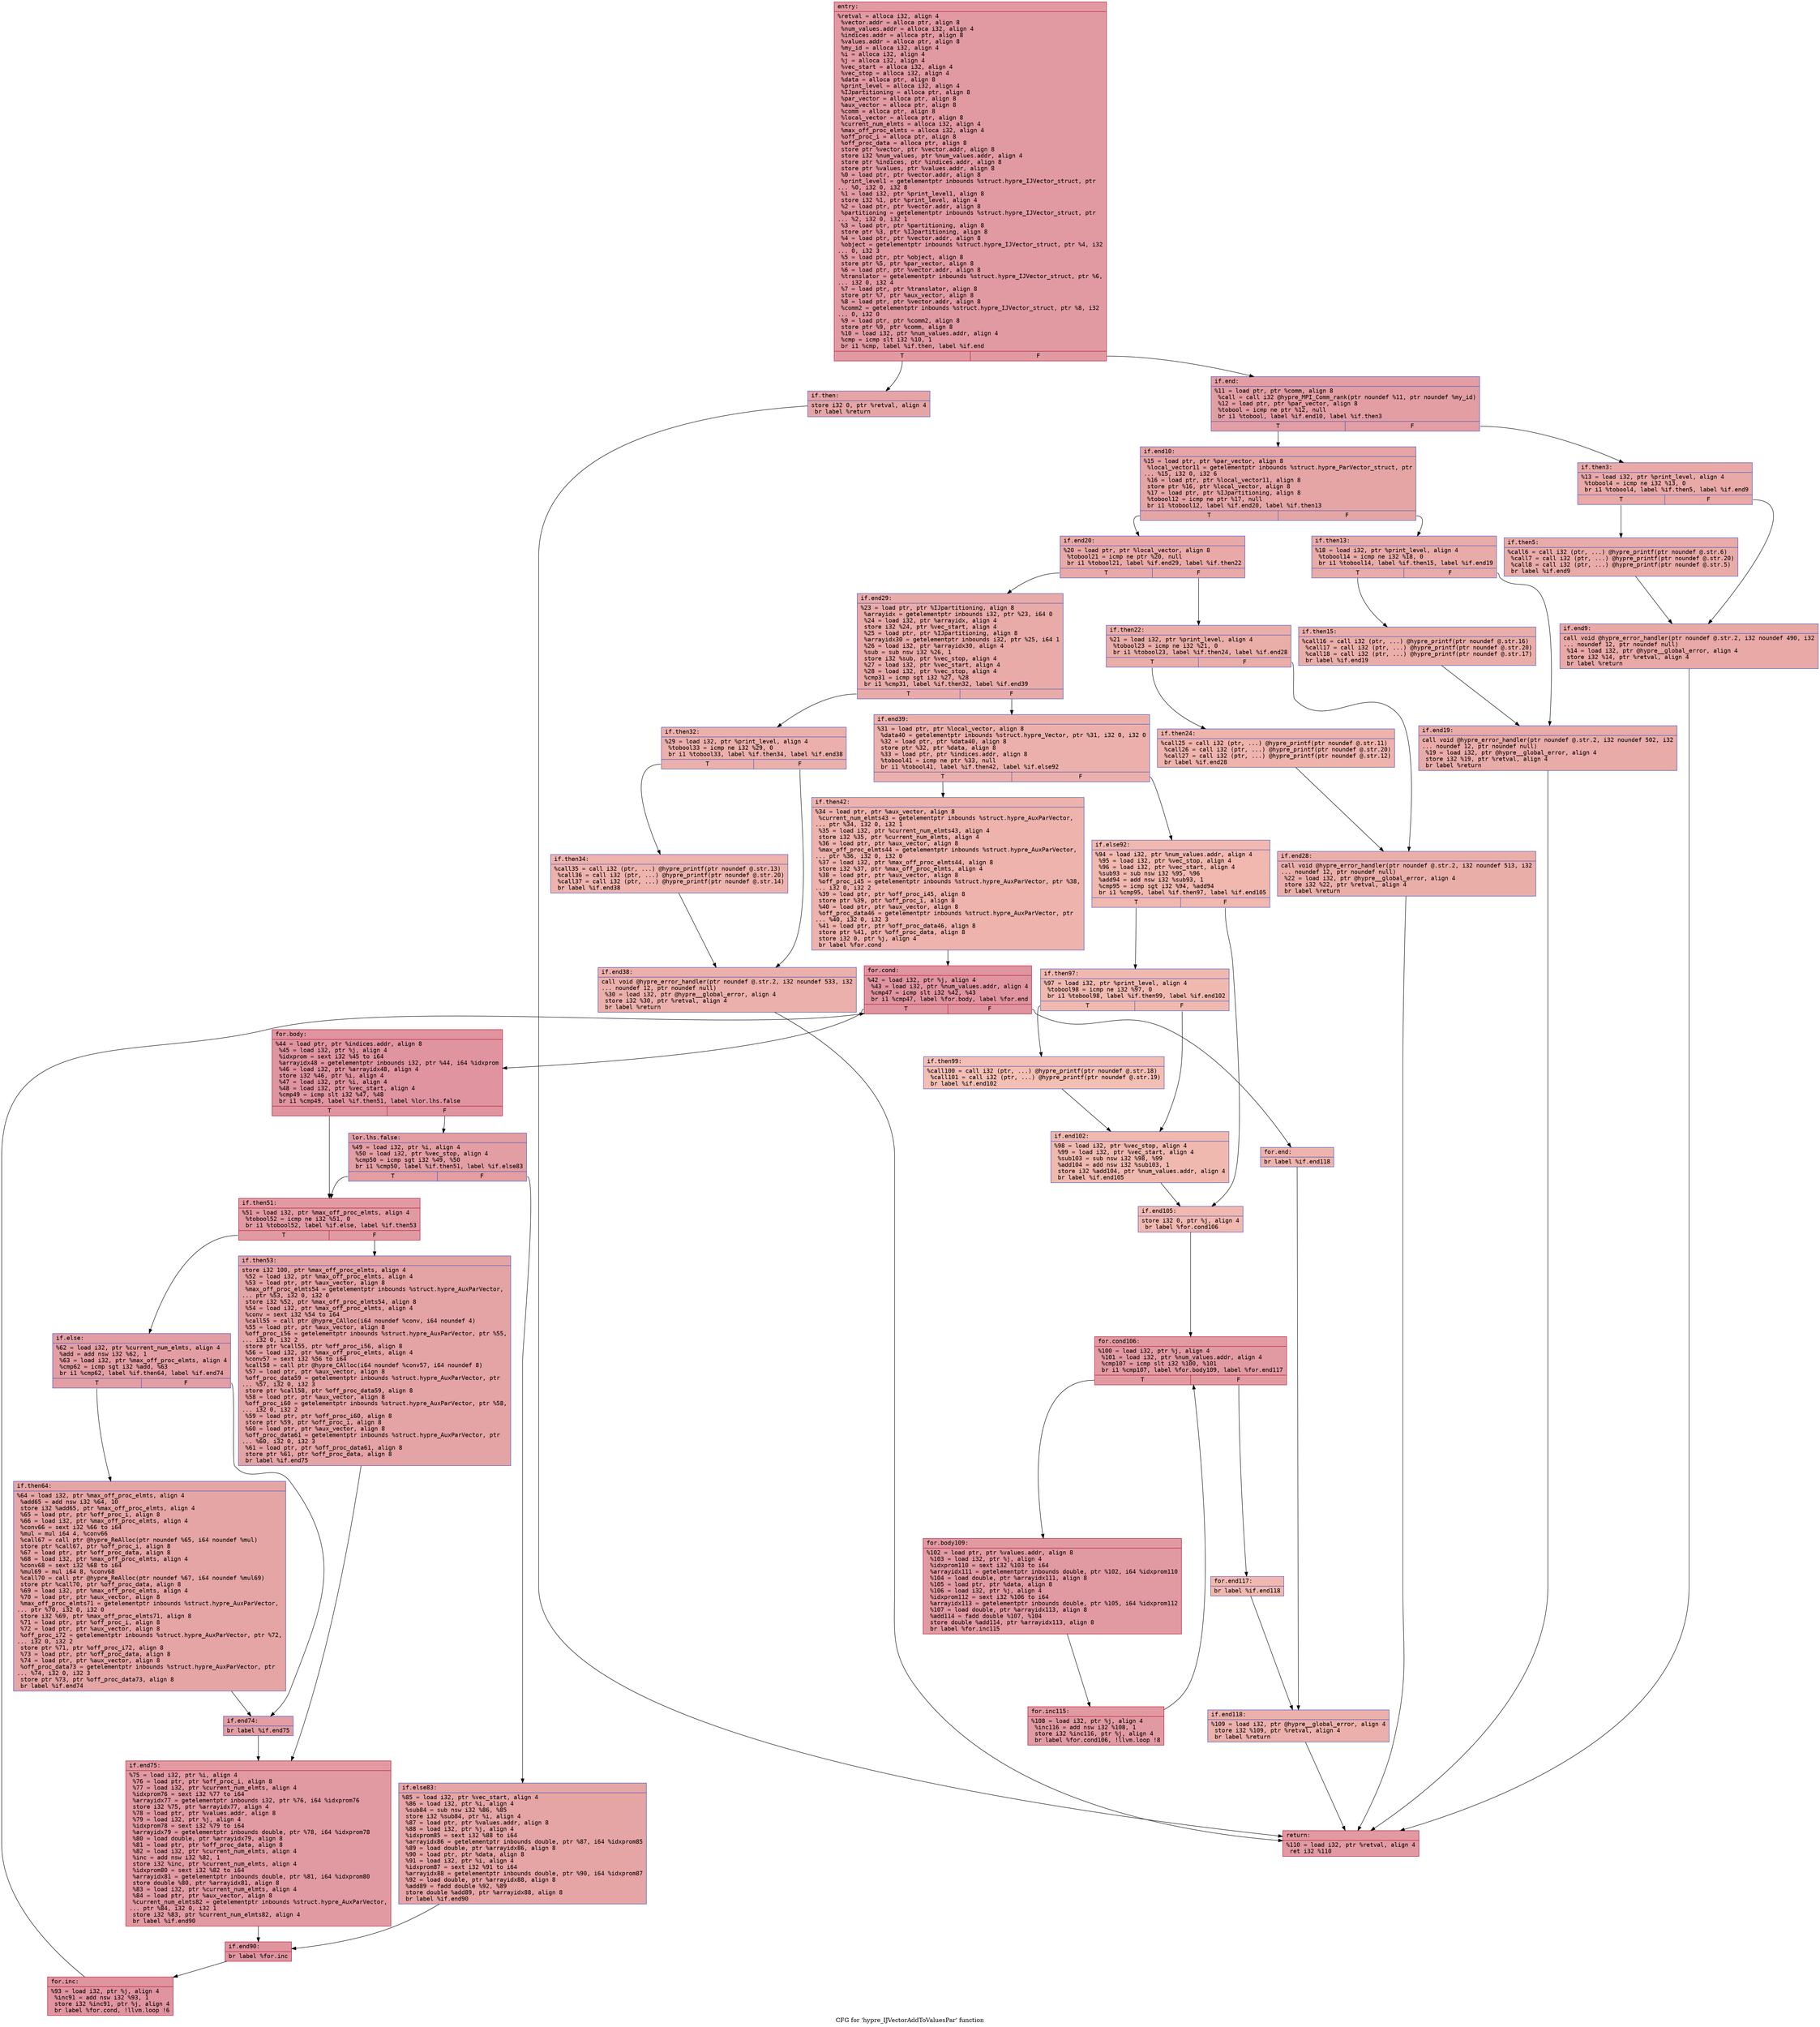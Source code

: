digraph "CFG for 'hypre_IJVectorAddToValuesPar' function" {
	label="CFG for 'hypre_IJVectorAddToValuesPar' function";

	Node0x563aadd552a0 [shape=record,color="#b70d28ff", style=filled, fillcolor="#bb1b2c70" fontname="Courier",label="{entry:\l|  %retval = alloca i32, align 4\l  %vector.addr = alloca ptr, align 8\l  %num_values.addr = alloca i32, align 4\l  %indices.addr = alloca ptr, align 8\l  %values.addr = alloca ptr, align 8\l  %my_id = alloca i32, align 4\l  %i = alloca i32, align 4\l  %j = alloca i32, align 4\l  %vec_start = alloca i32, align 4\l  %vec_stop = alloca i32, align 4\l  %data = alloca ptr, align 8\l  %print_level = alloca i32, align 4\l  %IJpartitioning = alloca ptr, align 8\l  %par_vector = alloca ptr, align 8\l  %aux_vector = alloca ptr, align 8\l  %comm = alloca ptr, align 8\l  %local_vector = alloca ptr, align 8\l  %current_num_elmts = alloca i32, align 4\l  %max_off_proc_elmts = alloca i32, align 4\l  %off_proc_i = alloca ptr, align 8\l  %off_proc_data = alloca ptr, align 8\l  store ptr %vector, ptr %vector.addr, align 8\l  store i32 %num_values, ptr %num_values.addr, align 4\l  store ptr %indices, ptr %indices.addr, align 8\l  store ptr %values, ptr %values.addr, align 8\l  %0 = load ptr, ptr %vector.addr, align 8\l  %print_level1 = getelementptr inbounds %struct.hypre_IJVector_struct, ptr\l... %0, i32 0, i32 8\l  %1 = load i32, ptr %print_level1, align 8\l  store i32 %1, ptr %print_level, align 4\l  %2 = load ptr, ptr %vector.addr, align 8\l  %partitioning = getelementptr inbounds %struct.hypre_IJVector_struct, ptr\l... %2, i32 0, i32 1\l  %3 = load ptr, ptr %partitioning, align 8\l  store ptr %3, ptr %IJpartitioning, align 8\l  %4 = load ptr, ptr %vector.addr, align 8\l  %object = getelementptr inbounds %struct.hypre_IJVector_struct, ptr %4, i32\l... 0, i32 3\l  %5 = load ptr, ptr %object, align 8\l  store ptr %5, ptr %par_vector, align 8\l  %6 = load ptr, ptr %vector.addr, align 8\l  %translator = getelementptr inbounds %struct.hypre_IJVector_struct, ptr %6,\l... i32 0, i32 4\l  %7 = load ptr, ptr %translator, align 8\l  store ptr %7, ptr %aux_vector, align 8\l  %8 = load ptr, ptr %vector.addr, align 8\l  %comm2 = getelementptr inbounds %struct.hypre_IJVector_struct, ptr %8, i32\l... 0, i32 0\l  %9 = load ptr, ptr %comm2, align 8\l  store ptr %9, ptr %comm, align 8\l  %10 = load i32, ptr %num_values.addr, align 4\l  %cmp = icmp slt i32 %10, 1\l  br i1 %cmp, label %if.then, label %if.end\l|{<s0>T|<s1>F}}"];
	Node0x563aadd552a0:s0 -> Node0x563aadd48110[tooltip="entry -> if.then\nProbability 37.50%" ];
	Node0x563aadd552a0:s1 -> Node0x563aadd48180[tooltip="entry -> if.end\nProbability 62.50%" ];
	Node0x563aadd48110 [shape=record,color="#3d50c3ff", style=filled, fillcolor="#c5333470" fontname="Courier",label="{if.then:\l|  store i32 0, ptr %retval, align 4\l  br label %return\l}"];
	Node0x563aadd48110 -> Node0x563aadd48340[tooltip="if.then -> return\nProbability 100.00%" ];
	Node0x563aadd48180 [shape=record,color="#3d50c3ff", style=filled, fillcolor="#be242e70" fontname="Courier",label="{if.end:\l|  %11 = load ptr, ptr %comm, align 8\l  %call = call i32 @hypre_MPI_Comm_rank(ptr noundef %11, ptr noundef %my_id)\l  %12 = load ptr, ptr %par_vector, align 8\l  %tobool = icmp ne ptr %12, null\l  br i1 %tobool, label %if.end10, label %if.then3\l|{<s0>T|<s1>F}}"];
	Node0x563aadd48180:s0 -> Node0x563aadd5ea00[tooltip="if.end -> if.end10\nProbability 62.50%" ];
	Node0x563aadd48180:s1 -> Node0x563aadd5ea50[tooltip="if.end -> if.then3\nProbability 37.50%" ];
	Node0x563aadd5ea50 [shape=record,color="#3d50c3ff", style=filled, fillcolor="#ca3b3770" fontname="Courier",label="{if.then3:\l|  %13 = load i32, ptr %print_level, align 4\l  %tobool4 = icmp ne i32 %13, 0\l  br i1 %tobool4, label %if.then5, label %if.end9\l|{<s0>T|<s1>F}}"];
	Node0x563aadd5ea50:s0 -> Node0x563aadd5ec60[tooltip="if.then3 -> if.then5\nProbability 62.50%" ];
	Node0x563aadd5ea50:s1 -> Node0x563aadd5ece0[tooltip="if.then3 -> if.end9\nProbability 37.50%" ];
	Node0x563aadd5ec60 [shape=record,color="#3d50c3ff", style=filled, fillcolor="#cc403a70" fontname="Courier",label="{if.then5:\l|  %call6 = call i32 (ptr, ...) @hypre_printf(ptr noundef @.str.6)\l  %call7 = call i32 (ptr, ...) @hypre_printf(ptr noundef @.str.20)\l  %call8 = call i32 (ptr, ...) @hypre_printf(ptr noundef @.str.5)\l  br label %if.end9\l}"];
	Node0x563aadd5ec60 -> Node0x563aadd5ece0[tooltip="if.then5 -> if.end9\nProbability 100.00%" ];
	Node0x563aadd5ece0 [shape=record,color="#3d50c3ff", style=filled, fillcolor="#ca3b3770" fontname="Courier",label="{if.end9:\l|  call void @hypre_error_handler(ptr noundef @.str.2, i32 noundef 490, i32\l... noundef 12, ptr noundef null)\l  %14 = load i32, ptr @hypre__global_error, align 4\l  store i32 %14, ptr %retval, align 4\l  br label %return\l}"];
	Node0x563aadd5ece0 -> Node0x563aadd48340[tooltip="if.end9 -> return\nProbability 100.00%" ];
	Node0x563aadd5ea00 [shape=record,color="#3d50c3ff", style=filled, fillcolor="#c5333470" fontname="Courier",label="{if.end10:\l|  %15 = load ptr, ptr %par_vector, align 8\l  %local_vector11 = getelementptr inbounds %struct.hypre_ParVector_struct, ptr\l... %15, i32 0, i32 6\l  %16 = load ptr, ptr %local_vector11, align 8\l  store ptr %16, ptr %local_vector, align 8\l  %17 = load ptr, ptr %IJpartitioning, align 8\l  %tobool12 = icmp ne ptr %17, null\l  br i1 %tobool12, label %if.end20, label %if.then13\l|{<s0>T|<s1>F}}"];
	Node0x563aadd5ea00:s0 -> Node0x563aadd5f8c0[tooltip="if.end10 -> if.end20\nProbability 62.50%" ];
	Node0x563aadd5ea00:s1 -> Node0x563aadd5f940[tooltip="if.end10 -> if.then13\nProbability 37.50%" ];
	Node0x563aadd5f940 [shape=record,color="#3d50c3ff", style=filled, fillcolor="#cc403a70" fontname="Courier",label="{if.then13:\l|  %18 = load i32, ptr %print_level, align 4\l  %tobool14 = icmp ne i32 %18, 0\l  br i1 %tobool14, label %if.then15, label %if.end19\l|{<s0>T|<s1>F}}"];
	Node0x563aadd5f940:s0 -> Node0x563aadd601d0[tooltip="if.then13 -> if.then15\nProbability 62.50%" ];
	Node0x563aadd5f940:s1 -> Node0x563aadd60250[tooltip="if.then13 -> if.end19\nProbability 37.50%" ];
	Node0x563aadd601d0 [shape=record,color="#3d50c3ff", style=filled, fillcolor="#d0473d70" fontname="Courier",label="{if.then15:\l|  %call16 = call i32 (ptr, ...) @hypre_printf(ptr noundef @.str.16)\l  %call17 = call i32 (ptr, ...) @hypre_printf(ptr noundef @.str.20)\l  %call18 = call i32 (ptr, ...) @hypre_printf(ptr noundef @.str.17)\l  br label %if.end19\l}"];
	Node0x563aadd601d0 -> Node0x563aadd60250[tooltip="if.then15 -> if.end19\nProbability 100.00%" ];
	Node0x563aadd60250 [shape=record,color="#3d50c3ff", style=filled, fillcolor="#cc403a70" fontname="Courier",label="{if.end19:\l|  call void @hypre_error_handler(ptr noundef @.str.2, i32 noundef 502, i32\l... noundef 12, ptr noundef null)\l  %19 = load i32, ptr @hypre__global_error, align 4\l  store i32 %19, ptr %retval, align 4\l  br label %return\l}"];
	Node0x563aadd60250 -> Node0x563aadd48340[tooltip="if.end19 -> return\nProbability 100.00%" ];
	Node0x563aadd5f8c0 [shape=record,color="#3d50c3ff", style=filled, fillcolor="#ca3b3770" fontname="Courier",label="{if.end20:\l|  %20 = load ptr, ptr %local_vector, align 8\l  %tobool21 = icmp ne ptr %20, null\l  br i1 %tobool21, label %if.end29, label %if.then22\l|{<s0>T|<s1>F}}"];
	Node0x563aadd5f8c0:s0 -> Node0x563aadd60ba0[tooltip="if.end20 -> if.end29\nProbability 62.50%" ];
	Node0x563aadd5f8c0:s1 -> Node0x563aadd60bf0[tooltip="if.end20 -> if.then22\nProbability 37.50%" ];
	Node0x563aadd60bf0 [shape=record,color="#3d50c3ff", style=filled, fillcolor="#d0473d70" fontname="Courier",label="{if.then22:\l|  %21 = load i32, ptr %print_level, align 4\l  %tobool23 = icmp ne i32 %21, 0\l  br i1 %tobool23, label %if.then24, label %if.end28\l|{<s0>T|<s1>F}}"];
	Node0x563aadd60bf0:s0 -> Node0x563aadd60e60[tooltip="if.then22 -> if.then24\nProbability 62.50%" ];
	Node0x563aadd60bf0:s1 -> Node0x563aadd60ee0[tooltip="if.then22 -> if.end28\nProbability 37.50%" ];
	Node0x563aadd60e60 [shape=record,color="#3d50c3ff", style=filled, fillcolor="#d6524470" fontname="Courier",label="{if.then24:\l|  %call25 = call i32 (ptr, ...) @hypre_printf(ptr noundef @.str.11)\l  %call26 = call i32 (ptr, ...) @hypre_printf(ptr noundef @.str.20)\l  %call27 = call i32 (ptr, ...) @hypre_printf(ptr noundef @.str.12)\l  br label %if.end28\l}"];
	Node0x563aadd60e60 -> Node0x563aadd60ee0[tooltip="if.then24 -> if.end28\nProbability 100.00%" ];
	Node0x563aadd60ee0 [shape=record,color="#3d50c3ff", style=filled, fillcolor="#d0473d70" fontname="Courier",label="{if.end28:\l|  call void @hypre_error_handler(ptr noundef @.str.2, i32 noundef 513, i32\l... noundef 12, ptr noundef null)\l  %22 = load i32, ptr @hypre__global_error, align 4\l  store i32 %22, ptr %retval, align 4\l  br label %return\l}"];
	Node0x563aadd60ee0 -> Node0x563aadd48340[tooltip="if.end28 -> return\nProbability 100.00%" ];
	Node0x563aadd60ba0 [shape=record,color="#3d50c3ff", style=filled, fillcolor="#cc403a70" fontname="Courier",label="{if.end29:\l|  %23 = load ptr, ptr %IJpartitioning, align 8\l  %arrayidx = getelementptr inbounds i32, ptr %23, i64 0\l  %24 = load i32, ptr %arrayidx, align 4\l  store i32 %24, ptr %vec_start, align 4\l  %25 = load ptr, ptr %IJpartitioning, align 8\l  %arrayidx30 = getelementptr inbounds i32, ptr %25, i64 1\l  %26 = load i32, ptr %arrayidx30, align 4\l  %sub = sub nsw i32 %26, 1\l  store i32 %sub, ptr %vec_stop, align 4\l  %27 = load i32, ptr %vec_start, align 4\l  %28 = load i32, ptr %vec_stop, align 4\l  %cmp31 = icmp sgt i32 %27, %28\l  br i1 %cmp31, label %if.then32, label %if.end39\l|{<s0>T|<s1>F}}"];
	Node0x563aadd60ba0:s0 -> Node0x563aadd61dc0[tooltip="if.end29 -> if.then32\nProbability 50.00%" ];
	Node0x563aadd60ba0:s1 -> Node0x563aadd61e40[tooltip="if.end29 -> if.end39\nProbability 50.00%" ];
	Node0x563aadd61dc0 [shape=record,color="#3d50c3ff", style=filled, fillcolor="#d24b4070" fontname="Courier",label="{if.then32:\l|  %29 = load i32, ptr %print_level, align 4\l  %tobool33 = icmp ne i32 %29, 0\l  br i1 %tobool33, label %if.then34, label %if.end38\l|{<s0>T|<s1>F}}"];
	Node0x563aadd61dc0:s0 -> Node0x563aadd620b0[tooltip="if.then32 -> if.then34\nProbability 62.50%" ];
	Node0x563aadd61dc0:s1 -> Node0x563aadd62130[tooltip="if.then32 -> if.end38\nProbability 37.50%" ];
	Node0x563aadd620b0 [shape=record,color="#3d50c3ff", style=filled, fillcolor="#d6524470" fontname="Courier",label="{if.then34:\l|  %call35 = call i32 (ptr, ...) @hypre_printf(ptr noundef @.str.13)\l  %call36 = call i32 (ptr, ...) @hypre_printf(ptr noundef @.str.20)\l  %call37 = call i32 (ptr, ...) @hypre_printf(ptr noundef @.str.14)\l  br label %if.end38\l}"];
	Node0x563aadd620b0 -> Node0x563aadd62130[tooltip="if.then34 -> if.end38\nProbability 100.00%" ];
	Node0x563aadd62130 [shape=record,color="#3d50c3ff", style=filled, fillcolor="#d24b4070" fontname="Courier",label="{if.end38:\l|  call void @hypre_error_handler(ptr noundef @.str.2, i32 noundef 533, i32\l... noundef 12, ptr noundef null)\l  %30 = load i32, ptr @hypre__global_error, align 4\l  store i32 %30, ptr %retval, align 4\l  br label %return\l}"];
	Node0x563aadd62130 -> Node0x563aadd48340[tooltip="if.end38 -> return\nProbability 100.00%" ];
	Node0x563aadd61e40 [shape=record,color="#3d50c3ff", style=filled, fillcolor="#d24b4070" fontname="Courier",label="{if.end39:\l|  %31 = load ptr, ptr %local_vector, align 8\l  %data40 = getelementptr inbounds %struct.hypre_Vector, ptr %31, i32 0, i32 0\l  %32 = load ptr, ptr %data40, align 8\l  store ptr %32, ptr %data, align 8\l  %33 = load ptr, ptr %indices.addr, align 8\l  %tobool41 = icmp ne ptr %33, null\l  br i1 %tobool41, label %if.then42, label %if.else92\l|{<s0>T|<s1>F}}"];
	Node0x563aadd61e40:s0 -> Node0x563aadd62d20[tooltip="if.end39 -> if.then42\nProbability 62.50%" ];
	Node0x563aadd61e40:s1 -> Node0x563aadd62d70[tooltip="if.end39 -> if.else92\nProbability 37.50%" ];
	Node0x563aadd62d20 [shape=record,color="#3d50c3ff", style=filled, fillcolor="#d6524470" fontname="Courier",label="{if.then42:\l|  %34 = load ptr, ptr %aux_vector, align 8\l  %current_num_elmts43 = getelementptr inbounds %struct.hypre_AuxParVector,\l... ptr %34, i32 0, i32 1\l  %35 = load i32, ptr %current_num_elmts43, align 4\l  store i32 %35, ptr %current_num_elmts, align 4\l  %36 = load ptr, ptr %aux_vector, align 8\l  %max_off_proc_elmts44 = getelementptr inbounds %struct.hypre_AuxParVector,\l... ptr %36, i32 0, i32 0\l  %37 = load i32, ptr %max_off_proc_elmts44, align 8\l  store i32 %37, ptr %max_off_proc_elmts, align 4\l  %38 = load ptr, ptr %aux_vector, align 8\l  %off_proc_i45 = getelementptr inbounds %struct.hypre_AuxParVector, ptr %38,\l... i32 0, i32 2\l  %39 = load ptr, ptr %off_proc_i45, align 8\l  store ptr %39, ptr %off_proc_i, align 8\l  %40 = load ptr, ptr %aux_vector, align 8\l  %off_proc_data46 = getelementptr inbounds %struct.hypre_AuxParVector, ptr\l... %40, i32 0, i32 3\l  %41 = load ptr, ptr %off_proc_data46, align 8\l  store ptr %41, ptr %off_proc_data, align 8\l  store i32 0, ptr %j, align 4\l  br label %for.cond\l}"];
	Node0x563aadd62d20 -> Node0x563aadd639e0[tooltip="if.then42 -> for.cond\nProbability 100.00%" ];
	Node0x563aadd639e0 [shape=record,color="#b70d28ff", style=filled, fillcolor="#b70d2870" fontname="Courier",label="{for.cond:\l|  %42 = load i32, ptr %j, align 4\l  %43 = load i32, ptr %num_values.addr, align 4\l  %cmp47 = icmp slt i32 %42, %43\l  br i1 %cmp47, label %for.body, label %for.end\l|{<s0>T|<s1>F}}"];
	Node0x563aadd639e0:s0 -> Node0x563aadd63c30[tooltip="for.cond -> for.body\nProbability 96.88%" ];
	Node0x563aadd639e0:s1 -> Node0x563aadd63c80[tooltip="for.cond -> for.end\nProbability 3.12%" ];
	Node0x563aadd63c30 [shape=record,color="#b70d28ff", style=filled, fillcolor="#b70d2870" fontname="Courier",label="{for.body:\l|  %44 = load ptr, ptr %indices.addr, align 8\l  %45 = load i32, ptr %j, align 4\l  %idxprom = sext i32 %45 to i64\l  %arrayidx48 = getelementptr inbounds i32, ptr %44, i64 %idxprom\l  %46 = load i32, ptr %arrayidx48, align 4\l  store i32 %46, ptr %i, align 4\l  %47 = load i32, ptr %i, align 4\l  %48 = load i32, ptr %vec_start, align 4\l  %cmp49 = icmp slt i32 %47, %48\l  br i1 %cmp49, label %if.then51, label %lor.lhs.false\l|{<s0>T|<s1>F}}"];
	Node0x563aadd63c30:s0 -> Node0x563aadd64ae0[tooltip="for.body -> if.then51\nProbability 50.00%" ];
	Node0x563aadd63c30:s1 -> Node0x563aadd64b60[tooltip="for.body -> lor.lhs.false\nProbability 50.00%" ];
	Node0x563aadd64b60 [shape=record,color="#3d50c3ff", style=filled, fillcolor="#be242e70" fontname="Courier",label="{lor.lhs.false:\l|  %49 = load i32, ptr %i, align 4\l  %50 = load i32, ptr %vec_stop, align 4\l  %cmp50 = icmp sgt i32 %49, %50\l  br i1 %cmp50, label %if.then51, label %if.else83\l|{<s0>T|<s1>F}}"];
	Node0x563aadd64b60:s0 -> Node0x563aadd64ae0[tooltip="lor.lhs.false -> if.then51\nProbability 50.00%" ];
	Node0x563aadd64b60:s1 -> Node0x563aadd64e40[tooltip="lor.lhs.false -> if.else83\nProbability 50.00%" ];
	Node0x563aadd64ae0 [shape=record,color="#b70d28ff", style=filled, fillcolor="#bb1b2c70" fontname="Courier",label="{if.then51:\l|  %51 = load i32, ptr %max_off_proc_elmts, align 4\l  %tobool52 = icmp ne i32 %51, 0\l  br i1 %tobool52, label %if.else, label %if.then53\l|{<s0>T|<s1>F}}"];
	Node0x563aadd64ae0:s0 -> Node0x563aadd650e0[tooltip="if.then51 -> if.else\nProbability 62.50%" ];
	Node0x563aadd64ae0:s1 -> Node0x563aadd5f9c0[tooltip="if.then51 -> if.then53\nProbability 37.50%" ];
	Node0x563aadd5f9c0 [shape=record,color="#3d50c3ff", style=filled, fillcolor="#c32e3170" fontname="Courier",label="{if.then53:\l|  store i32 100, ptr %max_off_proc_elmts, align 4\l  %52 = load i32, ptr %max_off_proc_elmts, align 4\l  %53 = load ptr, ptr %aux_vector, align 8\l  %max_off_proc_elmts54 = getelementptr inbounds %struct.hypre_AuxParVector,\l... ptr %53, i32 0, i32 0\l  store i32 %52, ptr %max_off_proc_elmts54, align 8\l  %54 = load i32, ptr %max_off_proc_elmts, align 4\l  %conv = sext i32 %54 to i64\l  %call55 = call ptr @hypre_CAlloc(i64 noundef %conv, i64 noundef 4)\l  %55 = load ptr, ptr %aux_vector, align 8\l  %off_proc_i56 = getelementptr inbounds %struct.hypre_AuxParVector, ptr %55,\l... i32 0, i32 2\l  store ptr %call55, ptr %off_proc_i56, align 8\l  %56 = load i32, ptr %max_off_proc_elmts, align 4\l  %conv57 = sext i32 %56 to i64\l  %call58 = call ptr @hypre_CAlloc(i64 noundef %conv57, i64 noundef 8)\l  %57 = load ptr, ptr %aux_vector, align 8\l  %off_proc_data59 = getelementptr inbounds %struct.hypre_AuxParVector, ptr\l... %57, i32 0, i32 3\l  store ptr %call58, ptr %off_proc_data59, align 8\l  %58 = load ptr, ptr %aux_vector, align 8\l  %off_proc_i60 = getelementptr inbounds %struct.hypre_AuxParVector, ptr %58,\l... i32 0, i32 2\l  %59 = load ptr, ptr %off_proc_i60, align 8\l  store ptr %59, ptr %off_proc_i, align 8\l  %60 = load ptr, ptr %aux_vector, align 8\l  %off_proc_data61 = getelementptr inbounds %struct.hypre_AuxParVector, ptr\l... %60, i32 0, i32 3\l  %61 = load ptr, ptr %off_proc_data61, align 8\l  store ptr %61, ptr %off_proc_data, align 8\l  br label %if.end75\l}"];
	Node0x563aadd5f9c0 -> Node0x563aadd66a20[tooltip="if.then53 -> if.end75\nProbability 100.00%" ];
	Node0x563aadd650e0 [shape=record,color="#3d50c3ff", style=filled, fillcolor="#be242e70" fontname="Courier",label="{if.else:\l|  %62 = load i32, ptr %current_num_elmts, align 4\l  %add = add nsw i32 %62, 1\l  %63 = load i32, ptr %max_off_proc_elmts, align 4\l  %cmp62 = icmp sgt i32 %add, %63\l  br i1 %cmp62, label %if.then64, label %if.end74\l|{<s0>T|<s1>F}}"];
	Node0x563aadd650e0:s0 -> Node0x563aadd66d50[tooltip="if.else -> if.then64\nProbability 50.00%" ];
	Node0x563aadd650e0:s1 -> Node0x563aadd66da0[tooltip="if.else -> if.end74\nProbability 50.00%" ];
	Node0x563aadd66d50 [shape=record,color="#3d50c3ff", style=filled, fillcolor="#c5333470" fontname="Courier",label="{if.then64:\l|  %64 = load i32, ptr %max_off_proc_elmts, align 4\l  %add65 = add nsw i32 %64, 10\l  store i32 %add65, ptr %max_off_proc_elmts, align 4\l  %65 = load ptr, ptr %off_proc_i, align 8\l  %66 = load i32, ptr %max_off_proc_elmts, align 4\l  %conv66 = sext i32 %66 to i64\l  %mul = mul i64 4, %conv66\l  %call67 = call ptr @hypre_ReAlloc(ptr noundef %65, i64 noundef %mul)\l  store ptr %call67, ptr %off_proc_i, align 8\l  %67 = load ptr, ptr %off_proc_data, align 8\l  %68 = load i32, ptr %max_off_proc_elmts, align 4\l  %conv68 = sext i32 %68 to i64\l  %mul69 = mul i64 8, %conv68\l  %call70 = call ptr @hypre_ReAlloc(ptr noundef %67, i64 noundef %mul69)\l  store ptr %call70, ptr %off_proc_data, align 8\l  %69 = load i32, ptr %max_off_proc_elmts, align 4\l  %70 = load ptr, ptr %aux_vector, align 8\l  %max_off_proc_elmts71 = getelementptr inbounds %struct.hypre_AuxParVector,\l... ptr %70, i32 0, i32 0\l  store i32 %69, ptr %max_off_proc_elmts71, align 8\l  %71 = load ptr, ptr %off_proc_i, align 8\l  %72 = load ptr, ptr %aux_vector, align 8\l  %off_proc_i72 = getelementptr inbounds %struct.hypre_AuxParVector, ptr %72,\l... i32 0, i32 2\l  store ptr %71, ptr %off_proc_i72, align 8\l  %73 = load ptr, ptr %off_proc_data, align 8\l  %74 = load ptr, ptr %aux_vector, align 8\l  %off_proc_data73 = getelementptr inbounds %struct.hypre_AuxParVector, ptr\l... %74, i32 0, i32 3\l  store ptr %73, ptr %off_proc_data73, align 8\l  br label %if.end74\l}"];
	Node0x563aadd66d50 -> Node0x563aadd66da0[tooltip="if.then64 -> if.end74\nProbability 100.00%" ];
	Node0x563aadd66da0 [shape=record,color="#3d50c3ff", style=filled, fillcolor="#be242e70" fontname="Courier",label="{if.end74:\l|  br label %if.end75\l}"];
	Node0x563aadd66da0 -> Node0x563aadd66a20[tooltip="if.end74 -> if.end75\nProbability 100.00%" ];
	Node0x563aadd66a20 [shape=record,color="#b70d28ff", style=filled, fillcolor="#bb1b2c70" fontname="Courier",label="{if.end75:\l|  %75 = load i32, ptr %i, align 4\l  %76 = load ptr, ptr %off_proc_i, align 8\l  %77 = load i32, ptr %current_num_elmts, align 4\l  %idxprom76 = sext i32 %77 to i64\l  %arrayidx77 = getelementptr inbounds i32, ptr %76, i64 %idxprom76\l  store i32 %75, ptr %arrayidx77, align 4\l  %78 = load ptr, ptr %values.addr, align 8\l  %79 = load i32, ptr %j, align 4\l  %idxprom78 = sext i32 %79 to i64\l  %arrayidx79 = getelementptr inbounds double, ptr %78, i64 %idxprom78\l  %80 = load double, ptr %arrayidx79, align 8\l  %81 = load ptr, ptr %off_proc_data, align 8\l  %82 = load i32, ptr %current_num_elmts, align 4\l  %inc = add nsw i32 %82, 1\l  store i32 %inc, ptr %current_num_elmts, align 4\l  %idxprom80 = sext i32 %82 to i64\l  %arrayidx81 = getelementptr inbounds double, ptr %81, i64 %idxprom80\l  store double %80, ptr %arrayidx81, align 8\l  %83 = load i32, ptr %current_num_elmts, align 4\l  %84 = load ptr, ptr %aux_vector, align 8\l  %current_num_elmts82 = getelementptr inbounds %struct.hypre_AuxParVector,\l... ptr %84, i32 0, i32 1\l  store i32 %83, ptr %current_num_elmts82, align 4\l  br label %if.end90\l}"];
	Node0x563aadd66a20 -> Node0x563aadd68fd0[tooltip="if.end75 -> if.end90\nProbability 100.00%" ];
	Node0x563aadd64e40 [shape=record,color="#3d50c3ff", style=filled, fillcolor="#c5333470" fontname="Courier",label="{if.else83:\l|  %85 = load i32, ptr %vec_start, align 4\l  %86 = load i32, ptr %i, align 4\l  %sub84 = sub nsw i32 %86, %85\l  store i32 %sub84, ptr %i, align 4\l  %87 = load ptr, ptr %values.addr, align 8\l  %88 = load i32, ptr %j, align 4\l  %idxprom85 = sext i32 %88 to i64\l  %arrayidx86 = getelementptr inbounds double, ptr %87, i64 %idxprom85\l  %89 = load double, ptr %arrayidx86, align 8\l  %90 = load ptr, ptr %data, align 8\l  %91 = load i32, ptr %i, align 4\l  %idxprom87 = sext i32 %91 to i64\l  %arrayidx88 = getelementptr inbounds double, ptr %90, i64 %idxprom87\l  %92 = load double, ptr %arrayidx88, align 8\l  %add89 = fadd double %92, %89\l  store double %add89, ptr %arrayidx88, align 8\l  br label %if.end90\l}"];
	Node0x563aadd64e40 -> Node0x563aadd68fd0[tooltip="if.else83 -> if.end90\nProbability 100.00%" ];
	Node0x563aadd68fd0 [shape=record,color="#b70d28ff", style=filled, fillcolor="#b70d2870" fontname="Courier",label="{if.end90:\l|  br label %for.inc\l}"];
	Node0x563aadd68fd0 -> Node0x563aadd69a20[tooltip="if.end90 -> for.inc\nProbability 100.00%" ];
	Node0x563aadd69a20 [shape=record,color="#b70d28ff", style=filled, fillcolor="#b70d2870" fontname="Courier",label="{for.inc:\l|  %93 = load i32, ptr %j, align 4\l  %inc91 = add nsw i32 %93, 1\l  store i32 %inc91, ptr %j, align 4\l  br label %for.cond, !llvm.loop !6\l}"];
	Node0x563aadd69a20 -> Node0x563aadd639e0[tooltip="for.inc -> for.cond\nProbability 100.00%" ];
	Node0x563aadd63c80 [shape=record,color="#3d50c3ff", style=filled, fillcolor="#d6524470" fontname="Courier",label="{for.end:\l|  br label %if.end118\l}"];
	Node0x563aadd63c80 -> Node0x563aadd69e90[tooltip="for.end -> if.end118\nProbability 100.00%" ];
	Node0x563aadd62d70 [shape=record,color="#3d50c3ff", style=filled, fillcolor="#dc5d4a70" fontname="Courier",label="{if.else92:\l|  %94 = load i32, ptr %num_values.addr, align 4\l  %95 = load i32, ptr %vec_stop, align 4\l  %96 = load i32, ptr %vec_start, align 4\l  %sub93 = sub nsw i32 %95, %96\l  %add94 = add nsw i32 %sub93, 1\l  %cmp95 = icmp sgt i32 %94, %add94\l  br i1 %cmp95, label %if.then97, label %if.end105\l|{<s0>T|<s1>F}}"];
	Node0x563aadd62d70:s0 -> Node0x563aadd64430[tooltip="if.else92 -> if.then97\nProbability 50.00%" ];
	Node0x563aadd62d70:s1 -> Node0x563aadd64480[tooltip="if.else92 -> if.end105\nProbability 50.00%" ];
	Node0x563aadd64430 [shape=record,color="#3d50c3ff", style=filled, fillcolor="#de614d70" fontname="Courier",label="{if.then97:\l|  %97 = load i32, ptr %print_level, align 4\l  %tobool98 = icmp ne i32 %97, 0\l  br i1 %tobool98, label %if.then99, label %if.end102\l|{<s0>T|<s1>F}}"];
	Node0x563aadd64430:s0 -> Node0x563aadd646f0[tooltip="if.then97 -> if.then99\nProbability 62.50%" ];
	Node0x563aadd64430:s1 -> Node0x563aadd64770[tooltip="if.then97 -> if.end102\nProbability 37.50%" ];
	Node0x563aadd646f0 [shape=record,color="#3d50c3ff", style=filled, fillcolor="#e36c5570" fontname="Courier",label="{if.then99:\l|  %call100 = call i32 (ptr, ...) @hypre_printf(ptr noundef @.str.18)\l  %call101 = call i32 (ptr, ...) @hypre_printf(ptr noundef @.str.19)\l  br label %if.end102\l}"];
	Node0x563aadd646f0 -> Node0x563aadd64770[tooltip="if.then99 -> if.end102\nProbability 100.00%" ];
	Node0x563aadd64770 [shape=record,color="#3d50c3ff", style=filled, fillcolor="#de614d70" fontname="Courier",label="{if.end102:\l|  %98 = load i32, ptr %vec_stop, align 4\l  %99 = load i32, ptr %vec_start, align 4\l  %sub103 = sub nsw i32 %98, %99\l  %add104 = add nsw i32 %sub103, 1\l  store i32 %add104, ptr %num_values.addr, align 4\l  br label %if.end105\l}"];
	Node0x563aadd64770 -> Node0x563aadd64480[tooltip="if.end102 -> if.end105\nProbability 100.00%" ];
	Node0x563aadd64480 [shape=record,color="#3d50c3ff", style=filled, fillcolor="#dc5d4a70" fontname="Courier",label="{if.end105:\l|  store i32 0, ptr %j, align 4\l  br label %for.cond106\l}"];
	Node0x563aadd64480 -> Node0x563aadd6b680[tooltip="if.end105 -> for.cond106\nProbability 100.00%" ];
	Node0x563aadd6b680 [shape=record,color="#b70d28ff", style=filled, fillcolor="#bb1b2c70" fontname="Courier",label="{for.cond106:\l|  %100 = load i32, ptr %j, align 4\l  %101 = load i32, ptr %num_values.addr, align 4\l  %cmp107 = icmp slt i32 %100, %101\l  br i1 %cmp107, label %for.body109, label %for.end117\l|{<s0>T|<s1>F}}"];
	Node0x563aadd6b680:s0 -> Node0x563aadd6b920[tooltip="for.cond106 -> for.body109\nProbability 96.88%" ];
	Node0x563aadd6b680:s1 -> Node0x563aadd6b970[tooltip="for.cond106 -> for.end117\nProbability 3.12%" ];
	Node0x563aadd6b920 [shape=record,color="#b70d28ff", style=filled, fillcolor="#bb1b2c70" fontname="Courier",label="{for.body109:\l|  %102 = load ptr, ptr %values.addr, align 8\l  %103 = load i32, ptr %j, align 4\l  %idxprom110 = sext i32 %103 to i64\l  %arrayidx111 = getelementptr inbounds double, ptr %102, i64 %idxprom110\l  %104 = load double, ptr %arrayidx111, align 8\l  %105 = load ptr, ptr %data, align 8\l  %106 = load i32, ptr %j, align 4\l  %idxprom112 = sext i32 %106 to i64\l  %arrayidx113 = getelementptr inbounds double, ptr %105, i64 %idxprom112\l  %107 = load double, ptr %arrayidx113, align 8\l  %add114 = fadd double %107, %104\l  store double %add114, ptr %arrayidx113, align 8\l  br label %for.inc115\l}"];
	Node0x563aadd6b920 -> Node0x563aadd6c1d0[tooltip="for.body109 -> for.inc115\nProbability 100.00%" ];
	Node0x563aadd6c1d0 [shape=record,color="#b70d28ff", style=filled, fillcolor="#bb1b2c70" fontname="Courier",label="{for.inc115:\l|  %108 = load i32, ptr %j, align 4\l  %inc116 = add nsw i32 %108, 1\l  store i32 %inc116, ptr %j, align 4\l  br label %for.cond106, !llvm.loop !8\l}"];
	Node0x563aadd6c1d0 -> Node0x563aadd6b680[tooltip="for.inc115 -> for.cond106\nProbability 100.00%" ];
	Node0x563aadd6b970 [shape=record,color="#3d50c3ff", style=filled, fillcolor="#dc5d4a70" fontname="Courier",label="{for.end117:\l|  br label %if.end118\l}"];
	Node0x563aadd6b970 -> Node0x563aadd69e90[tooltip="for.end117 -> if.end118\nProbability 100.00%" ];
	Node0x563aadd69e90 [shape=record,color="#3d50c3ff", style=filled, fillcolor="#d24b4070" fontname="Courier",label="{if.end118:\l|  %109 = load i32, ptr @hypre__global_error, align 4\l  store i32 %109, ptr %retval, align 4\l  br label %return\l}"];
	Node0x563aadd69e90 -> Node0x563aadd48340[tooltip="if.end118 -> return\nProbability 100.00%" ];
	Node0x563aadd48340 [shape=record,color="#b70d28ff", style=filled, fillcolor="#bb1b2c70" fontname="Courier",label="{return:\l|  %110 = load i32, ptr %retval, align 4\l  ret i32 %110\l}"];
}
